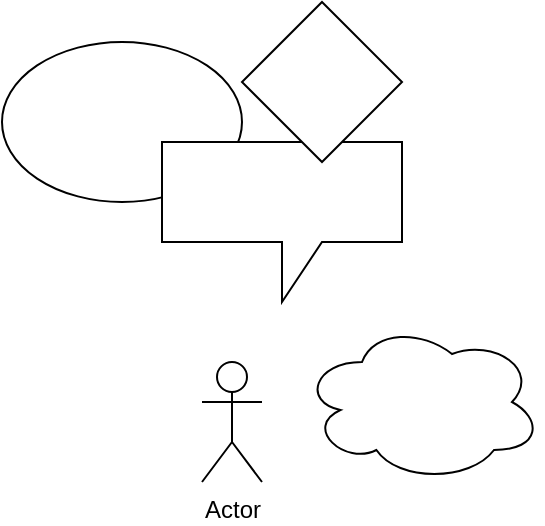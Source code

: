 <mxfile compressed="false" version="14.4.3" type="github">
  <diagram id="4z2N1b6vyOkj422KI1eR" name="Page-1">
    <mxGraphModel dx="1186" dy="612" grid="1" gridSize="10" guides="1" tooltips="1" connect="1" arrows="1" fold="1" page="1" pageScale="1" pageWidth="827" pageHeight="1169" math="0" shadow="0">
      <root>
        <mxCell id="0" />
        <mxCell id="1" parent="0" />
        <mxCell id="CT85N0z9d5aV_AW8zhn_-1" value="" style="ellipse;whiteSpace=wrap;html=1;" parent="1" vertex="1">
          <mxGeometry x="130" y="90" width="120" height="80" as="geometry" />
        </mxCell>
        <mxCell id="_772xL04JrfMcwc0xYAd-1" value="" style="shape=callout;whiteSpace=wrap;html=1;perimeter=calloutPerimeter;" vertex="1" parent="1">
          <mxGeometry x="210" y="140" width="120" height="80" as="geometry" />
        </mxCell>
        <mxCell id="_772xL04JrfMcwc0xYAd-2" value="" style="rhombus;whiteSpace=wrap;html=1;" vertex="1" parent="1">
          <mxGeometry x="250" y="70" width="80" height="80" as="geometry" />
        </mxCell>
        <mxCell id="_772xL04JrfMcwc0xYAd-3" value="Untitled Layer" parent="0" />
        <mxCell id="_772xL04JrfMcwc0xYAd-4" value="" style="ellipse;shape=cloud;whiteSpace=wrap;html=1;" vertex="1" parent="_772xL04JrfMcwc0xYAd-3">
          <mxGeometry x="280" y="230" width="120" height="80" as="geometry" />
        </mxCell>
        <mxCell id="_772xL04JrfMcwc0xYAd-5" value="Actor" style="shape=umlActor;verticalLabelPosition=bottom;verticalAlign=top;html=1;outlineConnect=0;" vertex="1" parent="_772xL04JrfMcwc0xYAd-3">
          <mxGeometry x="230" y="250" width="30" height="60" as="geometry" />
        </mxCell>
      </root>
    </mxGraphModel>
  </diagram>
</mxfile>
